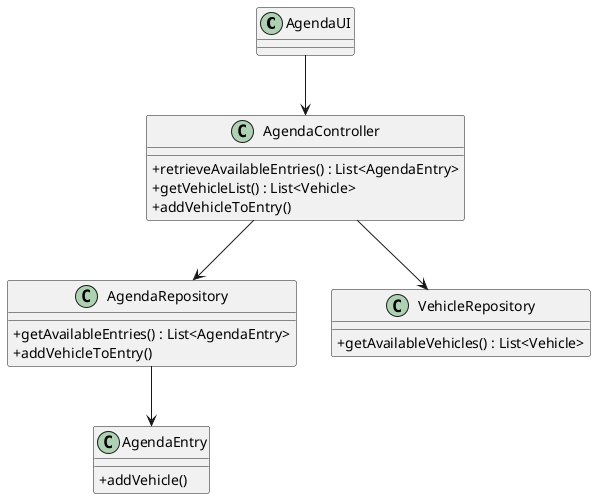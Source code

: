 @startuml
skinparam packageStyle rectangle
skinparam shadowing false
skinparam linetype polyline
'skinparam linetype orto

skinparam classAttributeIconSize 0

class AgendaUI {
}

class AgendaController {
+ retrieveAvailableEntries() : List<AgendaEntry>
+ getVehicleList() : List<Vehicle>
+ addVehicleToEntry()
}

class AgendaRepository {
+ getAvailableEntries() : List<AgendaEntry>
+ addVehicleToEntry()
}

class VehicleRepository {
+ getAvailableVehicles() : List<Vehicle>
}

class AgendaEntry {
+ addVehicle()
}

AgendaUI --> AgendaController
AgendaController --> AgendaRepository
AgendaController --> VehicleRepository
AgendaRepository --> AgendaEntry

@enduml
